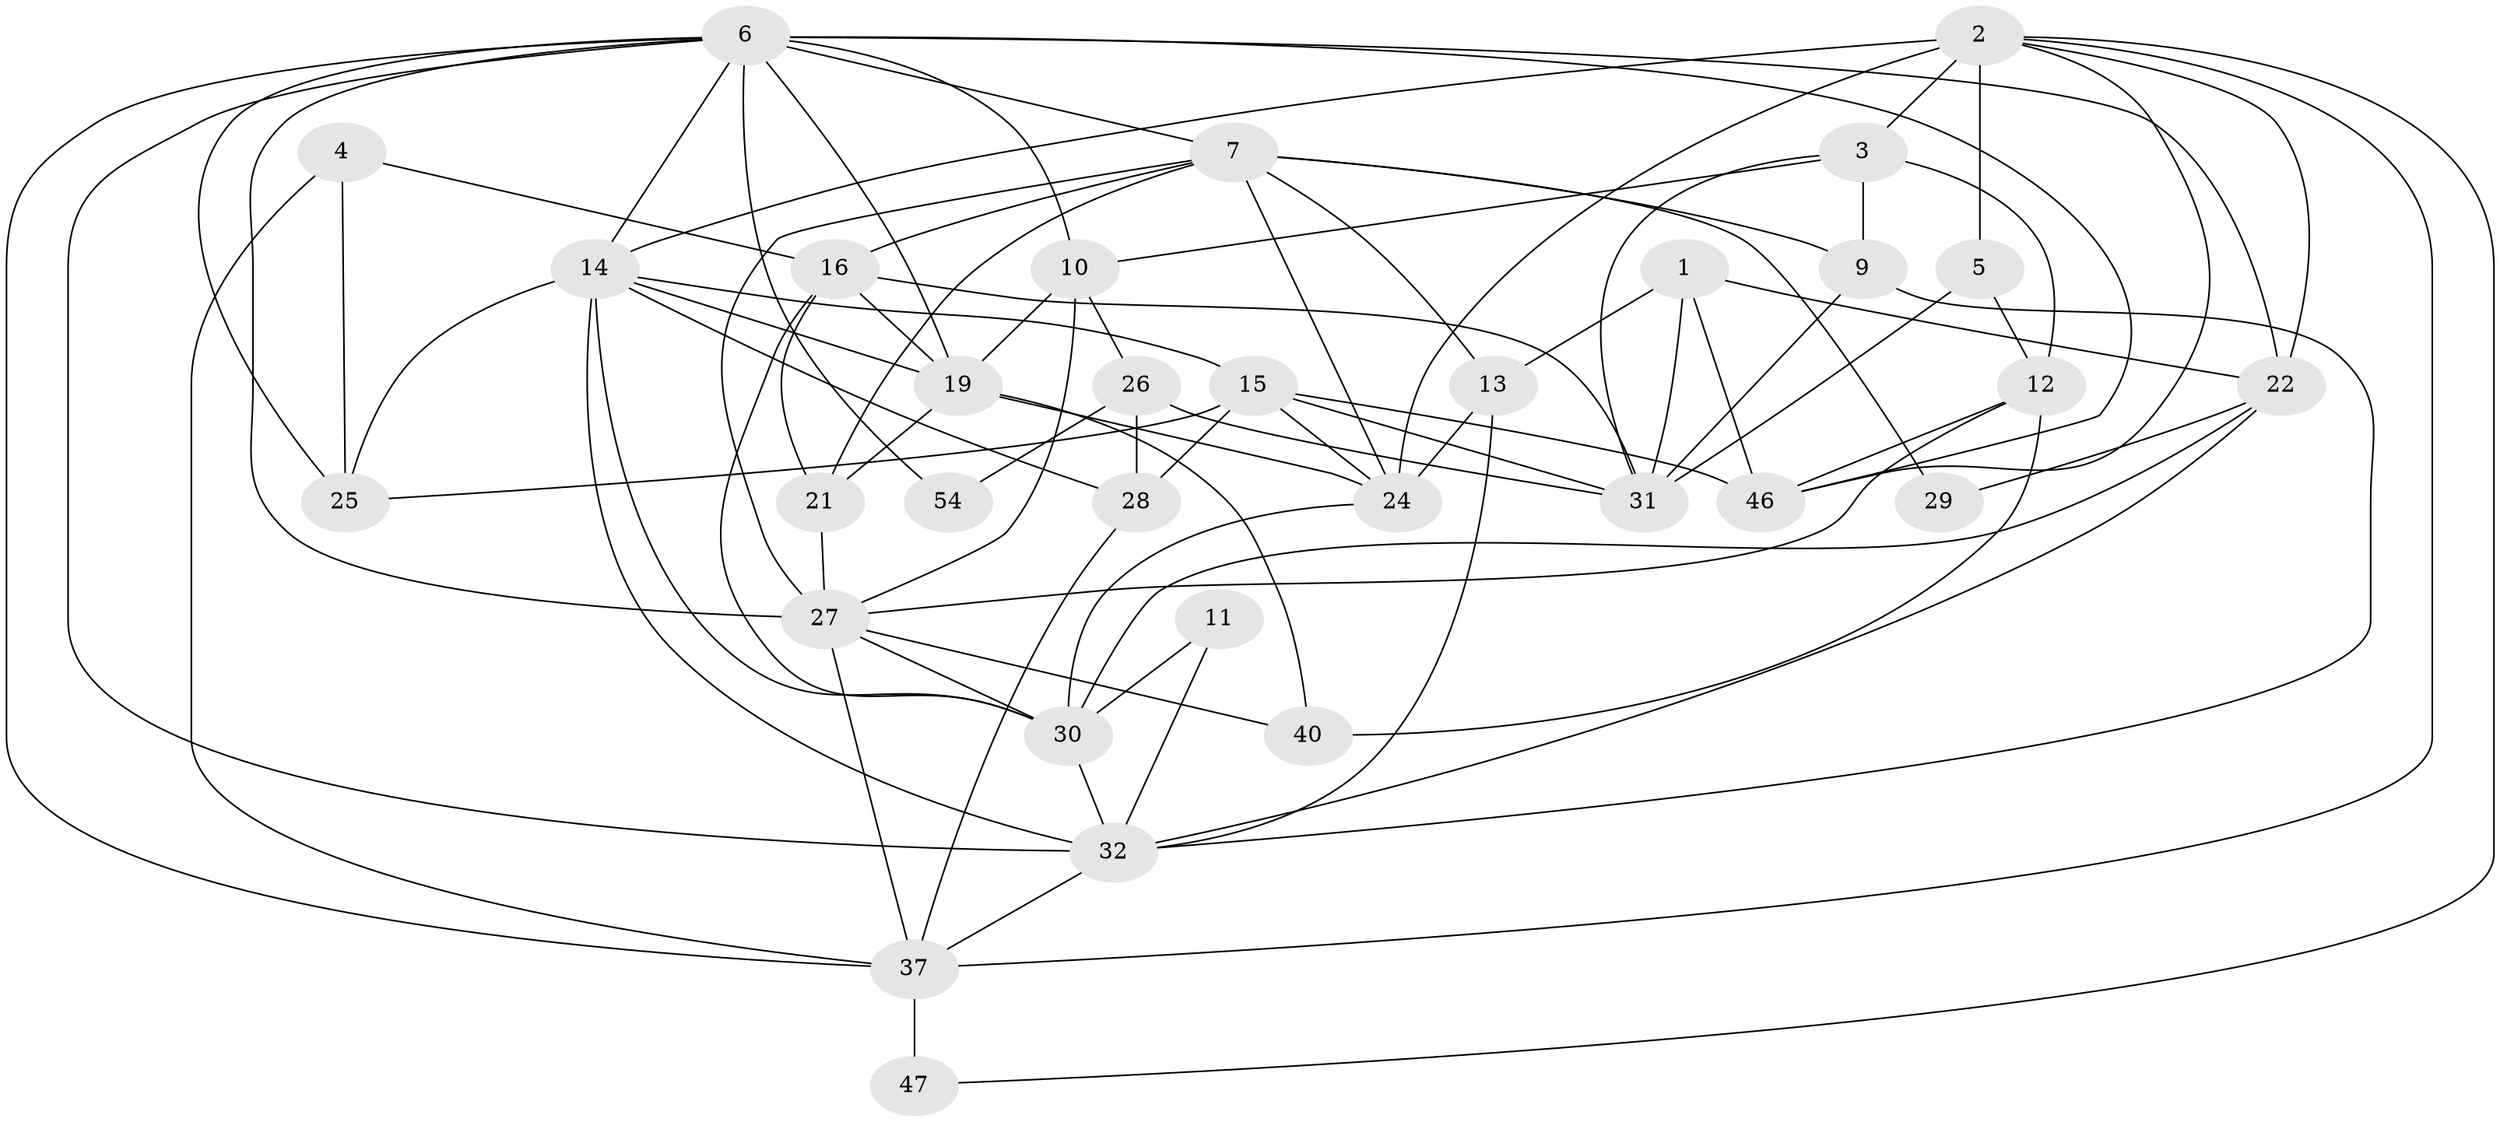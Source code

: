 // original degree distribution, {3: 0.3888888888888889, 5: 0.2037037037037037, 2: 0.09259259259259259, 7: 0.07407407407407407, 6: 0.07407407407407407, 4: 0.16666666666666666}
// Generated by graph-tools (version 1.1) at 2025/42/03/06/25 10:42:00]
// undirected, 32 vertices, 84 edges
graph export_dot {
graph [start="1"]
  node [color=gray90,style=filled];
  1 [super="+41"];
  2 [super="+8"];
  3 [super="+18"];
  4 [super="+34"];
  5;
  6 [super="+50"];
  7 [super="+39"];
  9;
  10;
  11;
  12 [super="+23"];
  13 [super="+20"];
  14 [super="+52"];
  15 [super="+51"];
  16 [super="+17"];
  19 [super="+38"];
  21 [super="+53"];
  22 [super="+43"];
  24 [super="+35"];
  25;
  26 [super="+49"];
  27 [super="+42"];
  28 [super="+45"];
  29;
  30 [super="+33"];
  31 [super="+36"];
  32 [super="+44"];
  37 [super="+48"];
  40;
  46;
  47;
  54;
  1 -- 22;
  1 -- 46;
  1 -- 31;
  1 -- 13;
  2 -- 22;
  2 -- 24 [weight=2];
  2 -- 47;
  2 -- 14;
  2 -- 5;
  2 -- 46;
  2 -- 37;
  2 -- 3;
  3 -- 31;
  3 -- 9;
  3 -- 10;
  3 -- 12;
  4 -- 25;
  4 -- 16;
  4 -- 37;
  5 -- 12;
  5 -- 31;
  6 -- 22;
  6 -- 25;
  6 -- 46;
  6 -- 7;
  6 -- 37;
  6 -- 54;
  6 -- 10;
  6 -- 14;
  6 -- 32;
  6 -- 27;
  6 -- 19;
  7 -- 29;
  7 -- 9;
  7 -- 27;
  7 -- 13;
  7 -- 24;
  7 -- 16;
  7 -- 21;
  9 -- 31;
  9 -- 32;
  10 -- 27;
  10 -- 26;
  10 -- 19;
  11 -- 30;
  11 -- 32;
  12 -- 46;
  12 -- 40;
  12 -- 27;
  13 -- 32;
  13 -- 24;
  14 -- 19;
  14 -- 25;
  14 -- 30;
  14 -- 32;
  14 -- 28;
  14 -- 15;
  15 -- 25;
  15 -- 46;
  15 -- 31;
  15 -- 28;
  15 -- 24;
  16 -- 30;
  16 -- 31;
  16 -- 21;
  16 -- 19;
  19 -- 24;
  19 -- 40;
  19 -- 21;
  21 -- 27;
  22 -- 30;
  22 -- 32;
  22 -- 29;
  24 -- 30;
  26 -- 28;
  26 -- 54;
  26 -- 31;
  27 -- 40;
  27 -- 30;
  27 -- 37;
  28 -- 37;
  30 -- 32;
  32 -- 37;
  37 -- 47 [weight=2];
}
